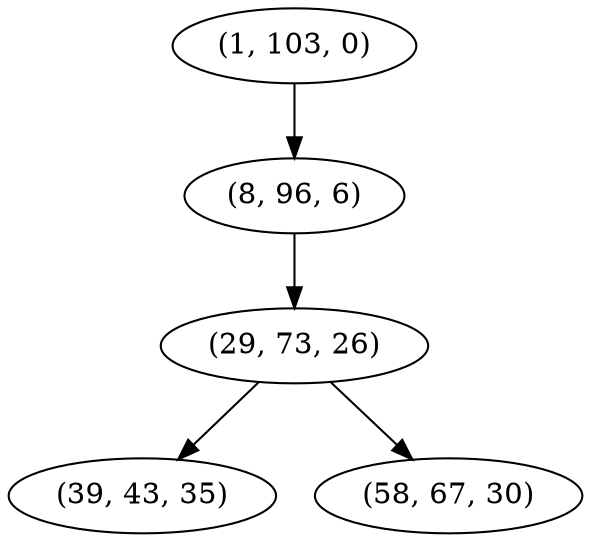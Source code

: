 digraph tree {
    "(1, 103, 0)";
    "(8, 96, 6)";
    "(29, 73, 26)";
    "(39, 43, 35)";
    "(58, 67, 30)";
    "(1, 103, 0)" -> "(8, 96, 6)";
    "(8, 96, 6)" -> "(29, 73, 26)";
    "(29, 73, 26)" -> "(39, 43, 35)";
    "(29, 73, 26)" -> "(58, 67, 30)";
}
